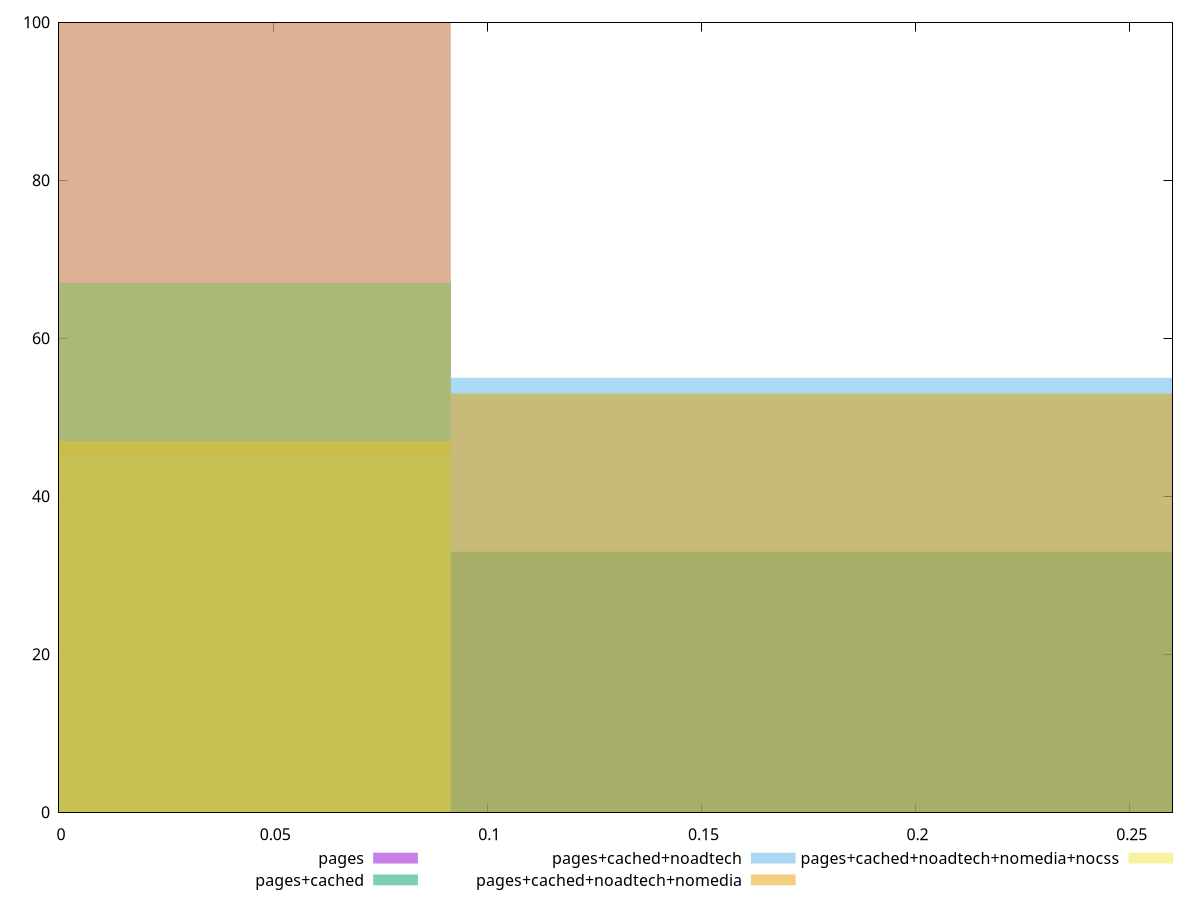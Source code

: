 reset

$pages <<EOF
0 100
EOF

$pagesCached <<EOF
0 67
0.182932634574998 33
EOF

$pagesCachedNoadtech <<EOF
0 45
0.182932634574998 55
EOF

$pagesCachedNoadtechNomedia <<EOF
0 47
0.182932634574998 53
EOF

$pagesCachedNoadtechNomediaNocss <<EOF
0 100
EOF

set key outside below
set boxwidth 0.182932634574998
set xrange [0:0.26]
set yrange [0:100]
set trange [0:100]
set style fill transparent solid 0.5 noborder
set terminal svg size 640, 530 enhanced background rgb 'white'
set output "report_00018_2021-02-10T15-25-16.877Z/cumulative-layout-shift/comparison/histogram/all_score.svg"

plot $pages title "pages" with boxes, \
     $pagesCached title "pages+cached" with boxes, \
     $pagesCachedNoadtech title "pages+cached+noadtech" with boxes, \
     $pagesCachedNoadtechNomedia title "pages+cached+noadtech+nomedia" with boxes, \
     $pagesCachedNoadtechNomediaNocss title "pages+cached+noadtech+nomedia+nocss" with boxes

reset
